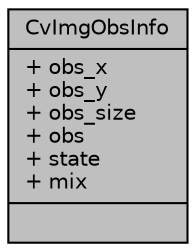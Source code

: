 digraph "CvImgObsInfo"
{
 // LATEX_PDF_SIZE
  edge [fontname="Helvetica",fontsize="10",labelfontname="Helvetica",labelfontsize="10"];
  node [fontname="Helvetica",fontsize="10",shape=record];
  Node1 [label="{CvImgObsInfo\n|+ obs_x\l+ obs_y\l+ obs_size\l+ obs\l+ state\l+ mix\l|}",height=0.2,width=0.4,color="black", fillcolor="grey75", style="filled", fontcolor="black",tooltip=" "];
}
